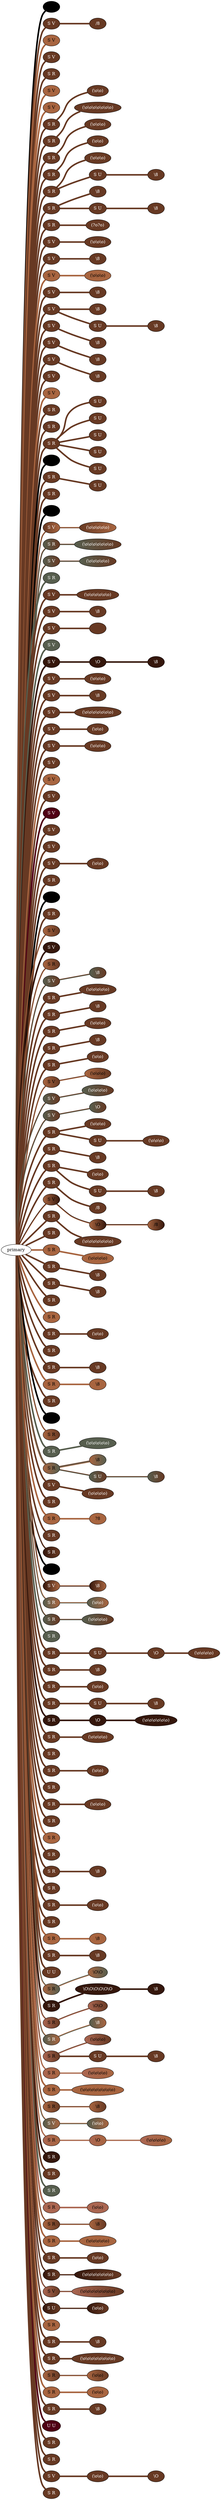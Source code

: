 graph {
 graph [rankdir=LR]
"K1" [qtype="pendant_node", pendant_colors="#000000", pendant_ply="", pendant_attach="", pendant_length="", label=" ", style=filled, fillcolor="#000000", fontcolor="#ffffff"]
"primary" -- "K1" [qtype="pendant_link",penwidth=5,color="#000000"]
"1" [qtype="pendant_node", pendant_colors="#673923", pendant_ply="S", pendant_attach="V", pendant_length="26.0", label="S V", style=filled, fillcolor="#673923", fontcolor="#ffffff"]
"primary" -- "1" [qtype="pendant_link",penwidth=5,color="#673923"]
"1:0" [qtype="knot_node", knot_value="1", knot_type="E", knot_position="7.0", knot_spin="S", label="/8", style=filled, fillcolor="#673923" , fontcolor="#ffffff"]
"1" -- "1:0" [qtype="knot_link",penwidth=5,color="#673923"]
"2" [qtype="pendant_node", pendant_colors="#A86540", pendant_ply="S", pendant_attach="V", pendant_length="32.0", label="S V", style=filled, fillcolor="#A86540", fontcolor="#000000"]
"primary" -- "2" [qtype="pendant_link",penwidth=5,color="#A86540"]
"3" [qtype="pendant_node", pendant_colors="#673923", pendant_ply="S", pendant_attach="V", pendant_length="41.0", label="S V", style=filled, fillcolor="#673923", fontcolor="#ffffff"]
"primary" -- "3" [qtype="pendant_link",penwidth=5,color="#673923"]
"4" [qtype="pendant_node", pendant_colors="#673923", pendant_ply="S", pendant_attach="R", pendant_length="28.0", label="S R", style=filled, fillcolor="#673923", fontcolor="#ffffff"]
"primary" -- "4" [qtype="pendant_link",penwidth=5,color="#673923"]
"5" [qtype="pendant_node", pendant_colors="#A86540", pendant_ply="S", pendant_attach="V", pendant_length="30.5", label="S V", style=filled, fillcolor="#A86540", fontcolor="#000000"]
"primary" -- "5" [qtype="pendant_link",penwidth=5,color="#A86540"]
"6" [qtype="pendant_node", pendant_colors="#A86540", pendant_ply="S", pendant_attach="V", pendant_length="20.0", label="S V", style=filled, fillcolor="#A86540", fontcolor="#000000"]
"primary" -- "6" [qtype="pendant_link",penwidth=5,color="#A86540"]
"7" [qtype="pendant_node", pendant_colors="#673923", pendant_ply="S", pendant_attach="R", pendant_length="21.5", label="S R", style=filled, fillcolor="#673923", fontcolor="#ffffff"]
"primary" -- "7" [qtype="pendant_link",penwidth=5,color="#673923"]
"7:0" [qtype="knot_node", knot_value="2", knot_type="L", knot_position="14.0", knot_spin="Z", label="(\\o\\o)", style=filled, fillcolor="#673923" , fontcolor="#ffffff"]
"7" -- "7:0" [qtype="knot_link",penwidth=5,color="#673923"]
"8" [qtype="pendant_node", pendant_colors="#673923", pendant_ply="S", pendant_attach="R", pendant_length="32.5", label="S R", style=filled, fillcolor="#673923", fontcolor="#ffffff"]
"primary" -- "8" [qtype="pendant_link",penwidth=5,color="#673923"]
"8:0" [qtype="knot_node", knot_value="7", knot_type="L", knot_position="15.5", knot_spin="Z", label="(\\o\\o\\o\\o\\o\\o\\o)", style=filled, fillcolor="#673923" , fontcolor="#ffffff"]
"8" -- "8:0" [qtype="knot_link",penwidth=5,color="#673923"]
"9" [qtype="pendant_node", pendant_colors="#673923", pendant_ply="S", pendant_attach="R", pendant_length="36.5", label="S R", style=filled, fillcolor="#673923", fontcolor="#ffffff"]
"primary" -- "9" [qtype="pendant_link",penwidth=5,color="#673923"]
"9:0" [qtype="knot_node", knot_value="3", knot_type="L", knot_position="15.0", knot_spin="Z", label="(\\o\\o\\o)", style=filled, fillcolor="#673923" , fontcolor="#ffffff"]
"9" -- "9:0" [qtype="knot_link",penwidth=5,color="#673923"]
"10" [qtype="pendant_node", pendant_colors="#673923", pendant_ply="S", pendant_attach="R", pendant_length="32.5", label="S R", style=filled, fillcolor="#673923", fontcolor="#ffffff"]
"primary" -- "10" [qtype="pendant_link",penwidth=5,color="#673923"]
"10:0" [qtype="knot_node", knot_value="2", knot_type="L", knot_position="14.5", knot_spin="Z", label="(\\o\\o)", style=filled, fillcolor="#673923" , fontcolor="#ffffff"]
"10" -- "10:0" [qtype="knot_link",penwidth=5,color="#673923"]
"11" [qtype="pendant_node", pendant_colors="#673923", pendant_ply="S", pendant_attach="R", pendant_length="14.5", label="S R", style=filled, fillcolor="#673923", fontcolor="#ffffff"]
"primary" -- "11" [qtype="pendant_link",penwidth=5,color="#673923"]
"11:0" [qtype="knot_node", knot_value="3", knot_type="L", knot_position="14.5", knot_spin="Z", label="(\\o\\o\\o)", style=filled, fillcolor="#673923" , fontcolor="#ffffff"]
"11" -- "11:0" [qtype="knot_link",penwidth=5,color="#673923"]
"11s1" [qtype="pendant_node", pendant_colors="#673923", pendant_ply="S", pendant_attach="U", pendant_length="35.5", label="S U", style=filled, fillcolor="#673923", fontcolor="#ffffff"]
"11" -- "11s1" [qtype="pendant_link",penwidth=5,color="#673923"]
"11s1:0" [qtype="knot_node", knot_value="1", knot_type="E", knot_position="10.5", knot_spin="Z", label="\\8", style=filled, fillcolor="#673923" , fontcolor="#ffffff"]
"11s1" -- "11s1:0" [qtype="knot_link",penwidth=5,color="#673923"]
"12" [qtype="pendant_node", pendant_colors="#673923", pendant_ply="S", pendant_attach="R", pendant_length="33.0", label="S R", style=filled, fillcolor="#673923", fontcolor="#ffffff"]
"primary" -- "12" [qtype="pendant_link",penwidth=5,color="#673923"]
"12:0" [qtype="knot_node", knot_value="1", knot_type="E", knot_position="11.0", knot_spin="Z", label="\\8", style=filled, fillcolor="#673923" , fontcolor="#ffffff"]
"12" -- "12:0" [qtype="knot_link",penwidth=5,color="#673923"]
"12s1" [qtype="pendant_node", pendant_colors="#673923", pendant_ply="S", pendant_attach="U", pendant_length="13.0", label="S U", style=filled, fillcolor="#673923", fontcolor="#ffffff"]
"12" -- "12s1" [qtype="pendant_link",penwidth=5,color="#673923"]
"12s1:0" [qtype="knot_node", knot_value="1", knot_type="E", knot_position="6.0", knot_spin="Z", label="\\8", style=filled, fillcolor="#673923" , fontcolor="#ffffff"]
"12s1" -- "12s1:0" [qtype="knot_link",penwidth=5,color="#673923"]
"13" [qtype="pendant_node", pendant_colors="#673923", pendant_ply="S", pendant_attach="R", pendant_length="33.0", label="S R", style=filled, fillcolor="#673923", fontcolor="#ffffff"]
"primary" -- "13" [qtype="pendant_link",penwidth=5,color="#673923"]
"13:0" [qtype="knot_node", knot_value="2", knot_type="L", knot_position="13.0", knot_spin="U", label="(?o?o)", style=filled, fillcolor="#673923" , fontcolor="#ffffff"]
"13" -- "13:0" [qtype="knot_link",penwidth=5,color="#673923"]
"14" [qtype="pendant_node", pendant_colors="#673923", pendant_ply="S", pendant_attach="V", pendant_length="41.0", label="S V", style=filled, fillcolor="#673923", fontcolor="#ffffff"]
"primary" -- "14" [qtype="pendant_link",penwidth=5,color="#673923"]
"14:0" [qtype="knot_node", knot_value="3", knot_type="L", knot_position="9.0", knot_spin="Z", label="(\\o\\o\\o)", style=filled, fillcolor="#673923" , fontcolor="#ffffff"]
"14" -- "14:0" [qtype="knot_link",penwidth=5,color="#673923"]
"15" [qtype="pendant_node", pendant_colors="#673923", pendant_ply="S", pendant_attach="V", pendant_length="21.0", label="S V", style=filled, fillcolor="#673923", fontcolor="#ffffff"]
"primary" -- "15" [qtype="pendant_link",penwidth=5,color="#673923"]
"15:0" [qtype="knot_node", knot_value="1", knot_type="E", knot_position="8.0", knot_spin="Z", label="\\8", style=filled, fillcolor="#673923" , fontcolor="#ffffff"]
"15" -- "15:0" [qtype="knot_link",penwidth=5,color="#673923"]
"16" [qtype="pendant_node", pendant_colors="#A86540", pendant_ply="S", pendant_attach="V", pendant_length="25.5", label="S V", style=filled, fillcolor="#A86540", fontcolor="#000000"]
"primary" -- "16" [qtype="pendant_link",penwidth=5,color="#A86540"]
"16:0" [qtype="knot_node", knot_value="3", knot_type="L", knot_position="8.5", knot_spin="Z", label="(\\o\\o\\o)", style=filled, fillcolor="#A86540" , fontcolor="#000000"]
"16" -- "16:0" [qtype="knot_link",penwidth=5,color="#A86540"]
"17" [qtype="pendant_node", pendant_colors="#673923", pendant_ply="S", pendant_attach="V", pendant_length="28.5", label="S V", style=filled, fillcolor="#673923", fontcolor="#ffffff"]
"primary" -- "17" [qtype="pendant_link",penwidth=5,color="#673923"]
"17:0" [qtype="knot_node", knot_value="1", knot_type="E", knot_position="9.5", knot_spin="Z", label="\\8", style=filled, fillcolor="#673923" , fontcolor="#ffffff"]
"17" -- "17:0" [qtype="knot_link",penwidth=5,color="#673923"]
"18" [qtype="pendant_node", pendant_colors="#673923", pendant_ply="S", pendant_attach="V", pendant_length="33.0", label="S V", style=filled, fillcolor="#673923", fontcolor="#ffffff"]
"primary" -- "18" [qtype="pendant_link",penwidth=5,color="#673923"]
"18:0" [qtype="knot_node", knot_value="1", knot_type="E", knot_position="9.0", knot_spin="Z", label="\\8", style=filled, fillcolor="#673923" , fontcolor="#ffffff"]
"18" -- "18:0" [qtype="knot_link",penwidth=5,color="#673923"]
"18s1" [qtype="pendant_node", pendant_colors="#673923", pendant_ply="S", pendant_attach="U", pendant_length="21.0", label="S U", style=filled, fillcolor="#673923", fontcolor="#ffffff"]
"18" -- "18s1" [qtype="pendant_link",penwidth=5,color="#673923"]
"18s1:0" [qtype="knot_node", knot_value="1", knot_type="E", knot_position="8.0", knot_spin="Z", label="\\8", style=filled, fillcolor="#673923" , fontcolor="#ffffff"]
"18s1" -- "18s1:0" [qtype="knot_link",penwidth=5,color="#673923"]
"19" [qtype="pendant_node", pendant_colors="#673923", pendant_ply="S", pendant_attach="V", pendant_length="28.5", label="S V", style=filled, fillcolor="#673923", fontcolor="#ffffff"]
"primary" -- "19" [qtype="pendant_link",penwidth=5,color="#673923"]
"19:0" [qtype="knot_node", knot_value="1", knot_type="E", knot_position="9.5", knot_spin="Z", label="\\8", style=filled, fillcolor="#673923" , fontcolor="#ffffff"]
"19" -- "19:0" [qtype="knot_link",penwidth=5,color="#673923"]
"20" [qtype="pendant_node", pendant_colors="#673923", pendant_ply="S", pendant_attach="V", pendant_length="38.5", label="S V", style=filled, fillcolor="#673923", fontcolor="#ffffff"]
"primary" -- "20" [qtype="pendant_link",penwidth=5,color="#673923"]
"20:0" [qtype="knot_node", knot_value="1", knot_type="E", knot_position="8.0", knot_spin="Z", label="\\8", style=filled, fillcolor="#673923" , fontcolor="#ffffff"]
"20" -- "20:0" [qtype="knot_link",penwidth=5,color="#673923"]
"21" [qtype="pendant_node", pendant_colors="#673923", pendant_ply="S", pendant_attach="V", pendant_length="30.0", label="S V", style=filled, fillcolor="#673923", fontcolor="#ffffff"]
"primary" -- "21" [qtype="pendant_link",penwidth=5,color="#673923"]
"21:0" [qtype="knot_node", knot_value="1", knot_type="E", knot_position="9.0", knot_spin="Z", label="\\8", style=filled, fillcolor="#673923" , fontcolor="#ffffff"]
"21" -- "21:0" [qtype="knot_link",penwidth=5,color="#673923"]
"22" [qtype="pendant_node", pendant_colors="#673923", pendant_ply="S", pendant_attach="V", pendant_length="26.0", label="S V", style=filled, fillcolor="#673923", fontcolor="#ffffff"]
"primary" -- "22" [qtype="pendant_link",penwidth=5,color="#673923"]
"23" [qtype="pendant_node", pendant_colors="#A86540", pendant_ply="S", pendant_attach="V", pendant_length="40.0", label="S V", style=filled, fillcolor="#A86540", fontcolor="#000000"]
"primary" -- "23" [qtype="pendant_link",penwidth=5,color="#A86540"]
"24" [qtype="pendant_node", pendant_colors="#673923", pendant_ply="S", pendant_attach="R", pendant_length="23.5", label="S R", style=filled, fillcolor="#673923", fontcolor="#ffffff"]
"primary" -- "24" [qtype="pendant_link",penwidth=5,color="#673923"]
"25" [qtype="pendant_node", pendant_colors="#673923", pendant_ply="S", pendant_attach="R", pendant_length="11.5", label="S R", style=filled, fillcolor="#673923", fontcolor="#ffffff"]
"primary" -- "25" [qtype="pendant_link",penwidth=5,color="#673923"]
"26" [qtype="pendant_node", pendant_colors="#673923", pendant_ply="S", pendant_attach="R", pendant_length="13.5", label="S R", style=filled, fillcolor="#673923", fontcolor="#ffffff"]
"primary" -- "26" [qtype="pendant_link",penwidth=5,color="#673923"]
"26s1" [qtype="pendant_node", pendant_colors="#673923", pendant_ply="S", pendant_attach="U", pendant_length="18.0", label="S U", style=filled, fillcolor="#673923", fontcolor="#ffffff"]
"26" -- "26s1" [qtype="pendant_link",penwidth=5,color="#673923"]
"26s2" [qtype="pendant_node", pendant_colors="#673923", pendant_ply="S", pendant_attach="U", pendant_length="12.0", label="S U", style=filled, fillcolor="#673923", fontcolor="#ffffff"]
"26" -- "26s2" [qtype="pendant_link",penwidth=5,color="#673923"]
"26s3" [qtype="pendant_node", pendant_colors="#673923", pendant_ply="S", pendant_attach="U", pendant_length="12.0", label="S U", style=filled, fillcolor="#673923", fontcolor="#ffffff"]
"26" -- "26s3" [qtype="pendant_link",penwidth=5,color="#673923"]
"26s4" [qtype="pendant_node", pendant_colors="#673923", pendant_ply="S", pendant_attach="U", pendant_length="17.0", label="S U", style=filled, fillcolor="#673923", fontcolor="#ffffff"]
"26" -- "26s4" [qtype="pendant_link",penwidth=5,color="#673923"]
"26s5" [qtype="pendant_node", pendant_colors="#673923", pendant_ply="S", pendant_attach="U", pendant_length="18.0", label="S U", style=filled, fillcolor="#673923", fontcolor="#ffffff"]
"26" -- "26s5" [qtype="pendant_link",penwidth=5,color="#673923"]
"M1" [qtype="pendant_node", pendant_colors="#000000", pendant_ply="", pendant_attach="", pendant_length="", label=" ", style=filled, fillcolor="#000000", fontcolor="#ffffff"]
"primary" -- "M1" [qtype="pendant_link",penwidth=5,color="#000000"]
"27" [qtype="pendant_node", pendant_colors="#673923", pendant_ply="S", pendant_attach="R", pendant_length="33.0", label="S R", style=filled, fillcolor="#673923", fontcolor="#ffffff"]
"primary" -- "27" [qtype="pendant_link",penwidth=5,color="#673923"]
"27s1" [qtype="pendant_node", pendant_colors="#673923", pendant_ply="S", pendant_attach="U", pendant_length="17.0", label="S U", style=filled, fillcolor="#673923", fontcolor="#ffffff"]
"27" -- "27s1" [qtype="pendant_link",penwidth=5,color="#673923"]
"28" [qtype="pendant_node", pendant_colors="#673923", pendant_ply="S", pendant_attach="R", pendant_length="33.0", label="S R", style=filled, fillcolor="#673923", fontcolor="#ffffff"]
"primary" -- "28" [qtype="pendant_link",penwidth=5,color="#673923"]
"M2" [qtype="pendant_node", pendant_colors="#000000", pendant_ply="", pendant_attach="", pendant_length="", label=" ", style=filled, fillcolor="#000000", fontcolor="#ffffff"]
"primary" -- "M2" [qtype="pendant_link",penwidth=5,color="#000000"]
"29" [qtype="pendant_node", pendant_colors="#673923:#A86540", pendant_ply="S", pendant_attach="V", pendant_length="20.0", label="S V", style=filled, fillcolor="#673923:#A86540", fontcolor="#ffffff"]
"primary" -- "29" [qtype="pendant_link",penwidth=2,color="#673923:#A86540"]
"29:0" [qtype="knot_node", knot_value="5", knot_type="L", knot_position="10.5", knot_spin="Z", label="(\\o\\o\\o\\o\\o)", style=filled, fillcolor="#673923:#A86540" , fontcolor="#ffffff"]
"29" -- "29:0" [qtype="knot_link",penwidth=2,color="#673923:#A86540"]
"30" [qtype="pendant_node", pendant_colors="#575E4E:#673923", pendant_ply="S", pendant_attach="R", pendant_length="25.5", label="S R", style=filled, fillcolor="#575E4E:#673923", fontcolor="#ffffff"]
"primary" -- "30" [qtype="pendant_link",penwidth=2,color="#575E4E:#673923"]
"30:0" [qtype="knot_node", knot_value="7", knot_type="L", knot_position="11.5", knot_spin="Z", label="(\\o\\o\\o\\o\\o\\o\\o)", style=filled, fillcolor="#575E4E:#673923" , fontcolor="#ffffff"]
"30" -- "30:0" [qtype="knot_link",penwidth=2,color="#575E4E:#673923"]
"31" [qtype="pendant_node", pendant_colors="#575E4E:#673923", pendant_ply="S", pendant_attach="V", pendant_length="22.5", label="S V", style=filled, fillcolor="#575E4E:#673923", fontcolor="#ffffff"]
"primary" -- "31" [qtype="pendant_link",penwidth=2,color="#575E4E:#673923"]
"31:0" [qtype="knot_node", knot_value="5", knot_type="L", knot_position="11.0", knot_spin="Z", label="(\\o\\o\\o\\o\\o)", style=filled, fillcolor="#575E4E:#673923" , fontcolor="#ffffff"]
"31" -- "31:0" [qtype="knot_link",penwidth=2,color="#575E4E:#673923"]
"32" [qtype="pendant_node", pendant_colors="#575E4E", pendant_ply="S", pendant_attach="R", pendant_length="19.0", label="S R", style=filled, fillcolor="#575E4E", fontcolor="#ffffff"]
"primary" -- "32" [qtype="pendant_link",penwidth=5,color="#575E4E"]
"33" [qtype="pendant_node", pendant_colors="#673923", pendant_ply="S", pendant_attach="V", pendant_length="22.0", label="S V", style=filled, fillcolor="#673923", fontcolor="#ffffff"]
"primary" -- "33" [qtype="pendant_link",penwidth=5,color="#673923"]
"33:0" [qtype="knot_node", knot_value="6", knot_type="L", knot_position="10.5", knot_spin="Z", label="(\\o\\o\\o\\o\\o\\o)", style=filled, fillcolor="#673923" , fontcolor="#ffffff"]
"33" -- "33:0" [qtype="knot_link",penwidth=5,color="#673923"]
"34" [qtype="pendant_node", pendant_colors="#673923", pendant_ply="S", pendant_attach="V", pendant_length="25.5", label="S V", style=filled, fillcolor="#673923", fontcolor="#ffffff"]
"primary" -- "34" [qtype="pendant_link",penwidth=5,color="#673923"]
"34:0" [qtype="knot_node", knot_value="1", knot_type="E", knot_position="10.0", knot_spin="Z", label="\\8", style=filled, fillcolor="#673923" , fontcolor="#ffffff"]
"34" -- "34:0" [qtype="knot_link",penwidth=5,color="#673923"]
"35" [qtype="pendant_node", pendant_colors="#673923", pendant_ply="S", pendant_attach="V", pendant_length="24.0", label="S V", style=filled, fillcolor="#673923", fontcolor="#ffffff"]
"primary" -- "35" [qtype="pendant_link",penwidth=5,color="#673923"]
"35:0" [qtype="knot_node", knot_value="1", knot_type="EE", knot_position="11.0", knot_spin="S", label="", style=filled, fillcolor="#673923" , fontcolor="#ffffff"]
"35" -- "35:0" [qtype="knot_link",penwidth=5,color="#673923"]
"36" [qtype="pendant_node", pendant_colors="#575E4E", pendant_ply="S", pendant_attach="V", pendant_length="19.0", label="S V", style=filled, fillcolor="#575E4E", fontcolor="#ffffff"]
"primary" -- "36" [qtype="pendant_link",penwidth=5,color="#575E4E"]
"37" [qtype="pendant_node", pendant_colors="#35170C", pendant_ply="S", pendant_attach="V", pendant_length="17.0", label="S V", style=filled, fillcolor="#35170C", fontcolor="#ffffff"]
"primary" -- "37" [qtype="pendant_link",penwidth=5,color="#35170C"]
"37:0" [qtype="knot_node", knot_value="1", knot_type="S", knot_position="4.5", knot_spin="Z", label="\\O", style=filled, fillcolor="#35170C" , fontcolor="#ffffff"]
"37" -- "37:0" [qtype="knot_link",penwidth=5,color="#35170C"]
"37:1" [qtype="knot_node", knot_value="1", knot_type="E", knot_position="10.5", knot_spin="Z", label="\\8", style=filled, fillcolor="#35170C" , fontcolor="#ffffff"]
"37:0" -- "37:1" [qtype="knot_link",penwidth=5,color="#35170C"]
"38" [qtype="pendant_node", pendant_colors="#673923", pendant_ply="S", pendant_attach="V", pendant_length="23.5", label="S V", style=filled, fillcolor="#673923", fontcolor="#ffffff"]
"primary" -- "38" [qtype="pendant_link",penwidth=5,color="#673923"]
"38:0" [qtype="knot_node", knot_value="3", knot_type="L", knot_position="11.0", knot_spin="Z", label="(\\o\\o\\o)", style=filled, fillcolor="#673923" , fontcolor="#ffffff"]
"38" -- "38:0" [qtype="knot_link",penwidth=5,color="#673923"]
"39" [qtype="pendant_node", pendant_colors="#673923", pendant_ply="S", pendant_attach="V", pendant_length="25.5", label="S V", style=filled, fillcolor="#673923", fontcolor="#ffffff"]
"primary" -- "39" [qtype="pendant_link",penwidth=5,color="#673923"]
"39:0" [qtype="knot_node", knot_value="1", knot_type="E", knot_position="10.5", knot_spin="Z", label="\\8", style=filled, fillcolor="#673923" , fontcolor="#ffffff"]
"39" -- "39:0" [qtype="knot_link",penwidth=5,color="#673923"]
"40" [qtype="pendant_node", pendant_colors="#673923", pendant_ply="S", pendant_attach="V", pendant_length="20.5", label="S V", style=filled, fillcolor="#673923", fontcolor="#ffffff"]
"primary" -- "40" [qtype="pendant_link",penwidth=5,color="#673923"]
"40:0" [qtype="knot_node", knot_value="7", knot_type="L", knot_position="10.5", knot_spin="Z", label="(\\o\\o\\o\\o\\o\\o\\o)", style=filled, fillcolor="#673923" , fontcolor="#ffffff"]
"40" -- "40:0" [qtype="knot_link",penwidth=5,color="#673923"]
"41" [qtype="pendant_node", pendant_colors="#673923", pendant_ply="S", pendant_attach="V", pendant_length="17.5", label="S V", style=filled, fillcolor="#673923", fontcolor="#ffffff"]
"primary" -- "41" [qtype="pendant_link",penwidth=5,color="#673923"]
"41:0" [qtype="knot_node", knot_value="2", knot_type="L", knot_position="10.5", knot_spin="Z", label="(\\o\\o)", style=filled, fillcolor="#673923" , fontcolor="#ffffff"]
"41" -- "41:0" [qtype="knot_link",penwidth=5,color="#673923"]
"42" [qtype="pendant_node", pendant_colors="#673923", pendant_ply="S", pendant_attach="V", pendant_length="20.5", label="S V", style=filled, fillcolor="#673923", fontcolor="#ffffff"]
"primary" -- "42" [qtype="pendant_link",penwidth=5,color="#673923"]
"42:0" [qtype="knot_node", knot_value="3", knot_type="L", knot_position="11.5", knot_spin="Z", label="(\\o\\o\\o)", style=filled, fillcolor="#673923" , fontcolor="#ffffff"]
"42" -- "42:0" [qtype="knot_link",penwidth=5,color="#673923"]
"43" [qtype="pendant_node", pendant_colors="#673923", pendant_ply="S", pendant_attach="V", pendant_length="21.0", label="S V", style=filled, fillcolor="#673923", fontcolor="#ffffff"]
"primary" -- "43" [qtype="pendant_link",penwidth=5,color="#673923"]
"44" [qtype="pendant_node", pendant_colors="#A86540", pendant_ply="S", pendant_attach="V", pendant_length="28.5", label="S V", style=filled, fillcolor="#A86540", fontcolor="#000000"]
"primary" -- "44" [qtype="pendant_link",penwidth=5,color="#A86540"]
"45" [qtype="pendant_node", pendant_colors="#673923", pendant_ply="S", pendant_attach="V", pendant_length="20.0", label="S V", style=filled, fillcolor="#673923", fontcolor="#ffffff"]
"primary" -- "45" [qtype="pendant_link",penwidth=5,color="#673923"]
"46" [qtype="pendant_node", pendant_colors="#4F0014", pendant_ply="S", pendant_attach="V", pendant_length="9.0", label="S V", style=filled, fillcolor="#4F0014", fontcolor="#ffffff"]
"primary" -- "46" [qtype="pendant_link",penwidth=5,color="#4F0014"]
"47" [qtype="pendant_node", pendant_colors="#673923", pendant_ply="S", pendant_attach="V", pendant_length="29.5", label="S V", style=filled, fillcolor="#673923", fontcolor="#ffffff"]
"primary" -- "47" [qtype="pendant_link",penwidth=5,color="#673923"]
"48" [qtype="pendant_node", pendant_colors="#673923", pendant_ply="S", pendant_attach="V", pendant_length="17.5", label="S V", style=filled, fillcolor="#673923", fontcolor="#ffffff"]
"primary" -- "48" [qtype="pendant_link",penwidth=5,color="#673923"]
"49" [qtype="pendant_node", pendant_colors="#673923", pendant_ply="S", pendant_attach="V", pendant_length="29.5", label="S V", style=filled, fillcolor="#673923", fontcolor="#ffffff"]
"primary" -- "49" [qtype="pendant_link",penwidth=5,color="#673923"]
"49:0" [qtype="knot_node", knot_value="2", knot_type="L", knot_position="11.0", knot_spin="Z", label="(\\o\\o)", style=filled, fillcolor="#673923" , fontcolor="#ffffff"]
"49" -- "49:0" [qtype="knot_link",penwidth=5,color="#673923"]
"50" [qtype="pendant_node", pendant_colors="#673923", pendant_ply="S", pendant_attach="R", pendant_length="18.5", label="S R", style=filled, fillcolor="#673923", fontcolor="#ffffff"]
"primary" -- "50" [qtype="pendant_link",penwidth=5,color="#673923"]
"M3" [qtype="pendant_node", pendant_colors="#000000", pendant_ply="", pendant_attach="", pendant_length="", label=" ", style=filled, fillcolor="#000000", fontcolor="#ffffff"]
"primary" -- "M3" [qtype="pendant_link",penwidth=5,color="#000000"]
"51" [qtype="pendant_node", pendant_colors="#673923", pendant_ply="S", pendant_attach="R", pendant_length="", label="S R", style=filled, fillcolor="#673923", fontcolor="#ffffff"]
"primary" -- "51" [qtype="pendant_link",penwidth=5,color="#673923"]
"52" [qtype="pendant_node", pendant_colors="#A86540:#673923", pendant_ply="S", pendant_attach="V", pendant_length="15.0", label="S V", style=filled, fillcolor="#A86540:#673923", fontcolor="#000000"]
"primary" -- "52" [qtype="pendant_link",penwidth=2,color="#A86540:#673923"]
"53" [qtype="pendant_node", pendant_colors="#35170C", pendant_ply="S", pendant_attach="V", pendant_length="15.0", label="S V", style=filled, fillcolor="#35170C", fontcolor="#ffffff"]
"primary" -- "53" [qtype="pendant_link",penwidth=5,color="#35170C"]
"54" [qtype="pendant_node", pendant_colors="#A86540:#673923", pendant_ply="S", pendant_attach="R", pendant_length="24.5", label="S R", style=filled, fillcolor="#A86540:#673923", fontcolor="#000000"]
"primary" -- "54" [qtype="pendant_link",penwidth=2,color="#A86540:#673923"]
"55" [qtype="pendant_node", pendant_colors="#575E4E:#673923", pendant_ply="S", pendant_attach="V", pendant_length="9.0", label="S V", style=filled, fillcolor="#575E4E:#673923", fontcolor="#ffffff"]
"primary" -- "55" [qtype="pendant_link",penwidth=2,color="#575E4E:#673923"]
"55:0" [qtype="knot_node", knot_value="1", knot_type="E", knot_position="5.0", knot_spin="Z", label="\\8", style=filled, fillcolor="#575E4E:#673923" , fontcolor="#ffffff"]
"55" -- "55:0" [qtype="knot_link",penwidth=2,color="#575E4E:#673923"]
"56" [qtype="pendant_node", pendant_colors="#673923", pendant_ply="S", pendant_attach="R", pendant_length="15.0", label="S R", style=filled, fillcolor="#673923", fontcolor="#ffffff"]
"primary" -- "56" [qtype="pendant_link",penwidth=5,color="#673923"]
"56:0" [qtype="knot_node", knot_value="5", knot_type="L", knot_position="5.0", knot_spin="Z", label="(\\o\\o\\o\\o\\o)", style=filled, fillcolor="#673923" , fontcolor="#ffffff"]
"56" -- "56:0" [qtype="knot_link",penwidth=5,color="#673923"]
"57" [qtype="pendant_node", pendant_colors="#673923", pendant_ply="S", pendant_attach="R", pendant_length="11.0", label="S R", style=filled, fillcolor="#673923", fontcolor="#ffffff"]
"primary" -- "57" [qtype="pendant_link",penwidth=5,color="#673923"]
"57:0" [qtype="knot_node", knot_value="1", knot_type="E", knot_position="5.0", knot_spin="Z", label="\\8", style=filled, fillcolor="#673923" , fontcolor="#ffffff"]
"57" -- "57:0" [qtype="knot_link",penwidth=5,color="#673923"]
"58" [qtype="pendant_node", pendant_colors="#673923", pendant_ply="S", pendant_attach="R", pendant_length="11.0", label="S R", style=filled, fillcolor="#673923", fontcolor="#ffffff"]
"primary" -- "58" [qtype="pendant_link",penwidth=5,color="#673923"]
"58:0" [qtype="knot_node", knot_value="3", knot_type="L", knot_position="5.0", knot_spin="Z", label="(\\o\\o\\o)", style=filled, fillcolor="#673923" , fontcolor="#ffffff"]
"58" -- "58:0" [qtype="knot_link",penwidth=5,color="#673923"]
"59" [qtype="pendant_node", pendant_colors="#673923", pendant_ply="S", pendant_attach="R", pendant_length="19.5", label="S R", style=filled, fillcolor="#673923", fontcolor="#ffffff"]
"primary" -- "59" [qtype="pendant_link",penwidth=5,color="#673923"]
"59:0" [qtype="knot_node", knot_value="1", knot_type="E", knot_position="5.0", knot_spin="Z", label="\\8", style=filled, fillcolor="#673923" , fontcolor="#ffffff"]
"59" -- "59:0" [qtype="knot_link",penwidth=5,color="#673923"]
"60" [qtype="pendant_node", pendant_colors="#673923", pendant_ply="S", pendant_attach="R", pendant_length="18.5", label="S R", style=filled, fillcolor="#673923", fontcolor="#ffffff"]
"primary" -- "60" [qtype="pendant_link",penwidth=5,color="#673923"]
"60:0" [qtype="knot_node", knot_value="2", knot_type="L", knot_position="5.0", knot_spin="Z", label="(\\o\\o)", style=filled, fillcolor="#673923" , fontcolor="#ffffff"]
"60" -- "60:0" [qtype="knot_link",penwidth=5,color="#673923"]
"61" [qtype="pendant_node", pendant_colors="#A86540:#673923", pendant_ply="S", pendant_attach="V", pendant_length="24.0", label="S V", style=filled, fillcolor="#A86540:#673923", fontcolor="#000000"]
"primary" -- "61" [qtype="pendant_link",penwidth=2,color="#A86540:#673923"]
"61:0" [qtype="knot_node", knot_value="3", knot_type="L", knot_position="11.0", knot_spin="Z", label="(\\o\\o\\o)", style=filled, fillcolor="#A86540:#673923" , fontcolor="#000000"]
"61" -- "61:0" [qtype="knot_link",penwidth=2,color="#A86540:#673923"]
"62" [qtype="pendant_node", pendant_colors="#575E4E:#673923", pendant_ply="S", pendant_attach="V", pendant_length="25.5", label="S V", style=filled, fillcolor="#575E4E:#673923", fontcolor="#ffffff"]
"primary" -- "62" [qtype="pendant_link",penwidth=2,color="#575E4E:#673923"]
"62:0" [qtype="knot_node", knot_value="4", knot_type="L", knot_position="11.0", knot_spin="Z", label="(\\o\\o\\o\\o)", style=filled, fillcolor="#575E4E:#673923" , fontcolor="#ffffff"]
"62" -- "62:0" [qtype="knot_link",penwidth=2,color="#575E4E:#673923"]
"63" [qtype="pendant_node", pendant_colors="#575E4E:#673923", pendant_ply="S", pendant_attach="V", pendant_length="15.5", label="S V", style=filled, fillcolor="#575E4E:#673923", fontcolor="#ffffff"]
"primary" -- "63" [qtype="pendant_link",penwidth=2,color="#575E4E:#673923"]
"63:0" [qtype="knot_node", knot_value="1", knot_type="S", knot_position="5.0", knot_spin="Z", label="\\O", style=filled, fillcolor="#575E4E:#673923" , fontcolor="#ffffff"]
"63" -- "63:0" [qtype="knot_link",penwidth=2,color="#575E4E:#673923"]
"64" [qtype="pendant_node", pendant_colors="#673923", pendant_ply="S", pendant_attach="R", pendant_length="21.5", label="S R", style=filled, fillcolor="#673923", fontcolor="#ffffff"]
"primary" -- "64" [qtype="pendant_link",penwidth=5,color="#673923"]
"64:0" [qtype="knot_node", knot_value="3", knot_type="L", knot_position="9.5", knot_spin="Z", label="(\\o\\o\\o)", style=filled, fillcolor="#673923" , fontcolor="#ffffff"]
"64" -- "64:0" [qtype="knot_link",penwidth=5,color="#673923"]
"64s1" [qtype="pendant_node", pendant_colors="#673923", pendant_ply="S", pendant_attach="U", pendant_length="15.0", label="S U", style=filled, fillcolor="#673923", fontcolor="#ffffff"]
"64" -- "64s1" [qtype="pendant_link",penwidth=5,color="#673923"]
"64s1:0" [qtype="knot_node", knot_value="3", knot_type="L", knot_position="4.0", knot_spin="Z", label="(\\o\\o\\o)", style=filled, fillcolor="#673923" , fontcolor="#ffffff"]
"64s1" -- "64s1:0" [qtype="knot_link",penwidth=5,color="#673923"]
"65" [qtype="pendant_node", pendant_colors="#673923", pendant_ply="S", pendant_attach="R", pendant_length="28.5", label="S R", style=filled, fillcolor="#673923", fontcolor="#ffffff"]
"primary" -- "65" [qtype="pendant_link",penwidth=5,color="#673923"]
"65:0" [qtype="knot_node", knot_value="1", knot_type="E", knot_position="9.5", knot_spin="Z", label="\\8", style=filled, fillcolor="#673923" , fontcolor="#ffffff"]
"65" -- "65:0" [qtype="knot_link",penwidth=5,color="#673923"]
"66" [qtype="pendant_node", pendant_colors="#673923", pendant_ply="S", pendant_attach="R", pendant_length="21.5", label="S R", style=filled, fillcolor="#673923", fontcolor="#ffffff"]
"primary" -- "66" [qtype="pendant_link",penwidth=5,color="#673923"]
"66:0" [qtype="knot_node", knot_value="2", knot_type="L", knot_position="10.5", knot_spin="Z", label="(\\o\\o)", style=filled, fillcolor="#673923" , fontcolor="#ffffff"]
"66" -- "66:0" [qtype="knot_link",penwidth=5,color="#673923"]
"66s1" [qtype="pendant_node", pendant_colors="#673923", pendant_ply="S", pendant_attach="U", pendant_length="7.0", label="S U", style=filled, fillcolor="#673923", fontcolor="#ffffff"]
"66" -- "66s1" [qtype="pendant_link",penwidth=5,color="#673923"]
"66s1:0" [qtype="knot_node", knot_value="1", knot_type="E", knot_position="1.0", knot_spin="Z", label="\\8", style=filled, fillcolor="#673923" , fontcolor="#ffffff"]
"66s1" -- "66s1:0" [qtype="knot_link",penwidth=5,color="#673923"]
"67" [qtype="pendant_node", pendant_colors="#673923", pendant_ply="S", pendant_attach="R", pendant_length="24.0", label="S R", style=filled, fillcolor="#673923", fontcolor="#ffffff"]
"primary" -- "67" [qtype="pendant_link",penwidth=5,color="#673923"]
"67:0" [qtype="knot_node", knot_value="1", knot_type="E", knot_position="10.5", knot_spin="S", label="/8", style=filled, fillcolor="#673923" , fontcolor="#ffffff"]
"67" -- "67:0" [qtype="knot_link",penwidth=5,color="#673923"]
"68" [qtype="pendant_node", pendant_colors="#A86540:#35170C", pendant_ply="S", pendant_attach="V", pendant_length="23.0", label="S V", style=filled, fillcolor="#A86540:#35170C", fontcolor="#000000"]
"primary" -- "68" [qtype="pendant_link",penwidth=2,color="#A86540:#35170C"]
"68:0" [qtype="knot_node", knot_value="1", knot_type="S", knot_position="7.0", knot_spin="Z", label="\\O", style=filled, fillcolor="#A86540:#35170C" , fontcolor="#000000"]
"68" -- "68:0" [qtype="knot_link",penwidth=2,color="#A86540:#35170C"]
"68:1" [qtype="knot_node", knot_value="1", knot_type="E", knot_position="14.0", knot_spin="S", label="/8", style=filled, fillcolor="#A86540:#35170C" , fontcolor="#000000"]
"68:0" -- "68:1" [qtype="knot_link",penwidth=2,color="#A86540:#35170C"]
"69" [qtype="pendant_node", pendant_colors="#673923", pendant_ply="S", pendant_attach="R", pendant_length="17.0", label="S R", style=filled, fillcolor="#673923", fontcolor="#ffffff"]
"primary" -- "69" [qtype="pendant_link",penwidth=5,color="#673923"]
"69:0" [qtype="knot_node", knot_value="7", knot_type="L", knot_position="13.0", knot_spin="Z", label="(\\o\\o\\o\\o\\o\\o\\o)", style=filled, fillcolor="#673923" , fontcolor="#ffffff"]
"69" -- "69:0" [qtype="knot_link",penwidth=5,color="#673923"]
"70" [qtype="pendant_node", pendant_colors="#673923", pendant_ply="S", pendant_attach="R", pendant_length="30.0", label="S R", style=filled, fillcolor="#673923", fontcolor="#ffffff"]
"primary" -- "70" [qtype="pendant_link",penwidth=5,color="#673923"]
"71" [qtype="pendant_node", pendant_colors="#A86540", pendant_ply="S", pendant_attach="R", pendant_length="22.0", label="S R", style=filled, fillcolor="#A86540", fontcolor="#000000"]
"primary" -- "71" [qtype="pendant_link",penwidth=5,color="#A86540"]
"71:0" [qtype="knot_node", knot_value="4", knot_type="L", knot_position="12.5", knot_spin="Z", label="(\\o\\o\\o\\o)", style=filled, fillcolor="#A86540" , fontcolor="#000000"]
"71" -- "71:0" [qtype="knot_link",penwidth=5,color="#A86540"]
"72" [qtype="pendant_node", pendant_colors="#673923", pendant_ply="S", pendant_attach="R", pendant_length="26.0", label="S R", style=filled, fillcolor="#673923", fontcolor="#ffffff"]
"primary" -- "72" [qtype="pendant_link",penwidth=5,color="#673923"]
"72:0" [qtype="knot_node", knot_value="1", knot_type="E", knot_position="12.5", knot_spin="Z", label="\\8", style=filled, fillcolor="#673923" , fontcolor="#ffffff"]
"72" -- "72:0" [qtype="knot_link",penwidth=5,color="#673923"]
"73" [qtype="pendant_node", pendant_colors="#673923", pendant_ply="S", pendant_attach="R", pendant_length="24.0", label="S R", style=filled, fillcolor="#673923", fontcolor="#ffffff"]
"primary" -- "73" [qtype="pendant_link",penwidth=5,color="#673923"]
"73:0" [qtype="knot_node", knot_value="1", knot_type="E", knot_position="12.5", knot_spin="Z", label="\\8", style=filled, fillcolor="#673923" , fontcolor="#ffffff"]
"73" -- "73:0" [qtype="knot_link",penwidth=5,color="#673923"]
"74" [qtype="pendant_node", pendant_colors="#673923", pendant_ply="S", pendant_attach="R", pendant_length="29.0", label="S R", style=filled, fillcolor="#673923", fontcolor="#ffffff"]
"primary" -- "74" [qtype="pendant_link",penwidth=5,color="#673923"]
"75" [qtype="pendant_node", pendant_colors="#A86540", pendant_ply="S", pendant_attach="R", pendant_length="24.0", label="S R", style=filled, fillcolor="#A86540", fontcolor="#000000"]
"primary" -- "75" [qtype="pendant_link",penwidth=5,color="#A86540"]
"76" [qtype="pendant_node", pendant_colors="#673923", pendant_ply="S", pendant_attach="R", pendant_length="19.5", label="S R", style=filled, fillcolor="#673923", fontcolor="#ffffff"]
"primary" -- "76" [qtype="pendant_link",penwidth=5,color="#673923"]
"76:0" [qtype="knot_node", knot_value="2", knot_type="L", knot_position="13.0", knot_spin="Z", label="(\\o\\o)", style=filled, fillcolor="#673923" , fontcolor="#ffffff"]
"76" -- "76:0" [qtype="knot_link",penwidth=5,color="#673923"]
"77" [qtype="pendant_node", pendant_colors="#673923", pendant_ply="S", pendant_attach="R", pendant_length="24.0", label="S R", style=filled, fillcolor="#673923", fontcolor="#ffffff"]
"primary" -- "77" [qtype="pendant_link",penwidth=5,color="#673923"]
"78" [qtype="pendant_node", pendant_colors="#673923", pendant_ply="S", pendant_attach="R", pendant_length="26.5", label="S R", style=filled, fillcolor="#673923", fontcolor="#ffffff"]
"primary" -- "78" [qtype="pendant_link",penwidth=5,color="#673923"]
"78:0" [qtype="knot_node", knot_value="1", knot_type="E", knot_position="13.5", knot_spin="Z", label="\\8", style=filled, fillcolor="#673923" , fontcolor="#ffffff"]
"78" -- "78:0" [qtype="knot_link",penwidth=5,color="#673923"]
"79" [qtype="pendant_node", pendant_colors="#A86540", pendant_ply="S", pendant_attach="R", pendant_length="25.0", label="S R", style=filled, fillcolor="#A86540", fontcolor="#000000"]
"primary" -- "79" [qtype="pendant_link",penwidth=5,color="#A86540"]
"79:0" [qtype="knot_node", knot_value="1", knot_type="E", knot_position="14.0", knot_spin="Z", label="\\8", style=filled, fillcolor="#A86540" , fontcolor="#000000"]
"79" -- "79:0" [qtype="knot_link",penwidth=5,color="#A86540"]
"80" [qtype="pendant_node", pendant_colors="#673923", pendant_ply="S", pendant_attach="R", pendant_length="20.5", label="S R", style=filled, fillcolor="#673923", fontcolor="#ffffff"]
"primary" -- "80" [qtype="pendant_link",penwidth=5,color="#673923"]
"M4" [qtype="pendant_node", pendant_colors="#000000", pendant_ply="", pendant_attach="", pendant_length="", label=" ", style=filled, fillcolor="#000000", fontcolor="#ffffff"]
"primary" -- "M4" [qtype="pendant_link",penwidth=5,color="#000000"]
"81" [qtype="pendant_node", pendant_colors="#A86540:#673923", pendant_ply="S", pendant_attach="R", pendant_length="28.5", label="S R", style=filled, fillcolor="#A86540:#673923", fontcolor="#000000"]
"primary" -- "81" [qtype="pendant_link",penwidth=2,color="#A86540:#673923"]
"82" [qtype="pendant_node", pendant_colors="#575E4E", pendant_ply="S", pendant_attach="R", pendant_length="29.0", label="S R", style=filled, fillcolor="#575E4E", fontcolor="#ffffff"]
"primary" -- "82" [qtype="pendant_link",penwidth=5,color="#575E4E"]
"82:0" [qtype="knot_node", knot_value="5", knot_type="L", knot_position="7.5", knot_spin="Z", label="(\\o\\o\\o\\o\\o)", style=filled, fillcolor="#575E4E" , fontcolor="#ffffff"]
"82" -- "82:0" [qtype="knot_link",penwidth=5,color="#575E4E"]
"83" [qtype="pendant_node", pendant_colors="#A86540:#575E4E:#673923", pendant_ply="S", pendant_attach="R", pendant_length="24.5", label="S R", style=filled, fillcolor="#A86540:#575E4E:#673923", fontcolor="#000000"]
"primary" -- "83" [qtype="pendant_link",penwidth=2,color="#A86540:#575E4E:#673923"]
"83:0" [qtype="knot_node", knot_value="1", knot_type="E", knot_position="7.0", knot_spin="Z", label="\\8", style=filled, fillcolor="#A86540:#575E4E:#673923" , fontcolor="#000000"]
"83" -- "83:0" [qtype="knot_link",penwidth=2,color="#A86540:#575E4E:#673923"]
"83s1" [qtype="pendant_node", pendant_colors="#575E4E:#673923", pendant_ply="S", pendant_attach="U", pendant_length="18.0", label="S U", style=filled, fillcolor="#575E4E:#673923", fontcolor="#ffffff"]
"83" -- "83s1" [qtype="pendant_link",penwidth=2,color="#575E4E:#673923"]
"83s1:0" [qtype="knot_node", knot_value="1", knot_type="E", knot_position="4.0", knot_spin="Z", label="\\8", style=filled, fillcolor="#575E4E:#673923" , fontcolor="#ffffff"]
"83s1" -- "83s1:0" [qtype="knot_link",penwidth=2,color="#575E4E:#673923"]
"84" [qtype="pendant_node", pendant_colors="#673923", pendant_ply="S", pendant_attach="V", pendant_length="28.5", label="S V", style=filled, fillcolor="#673923", fontcolor="#ffffff"]
"primary" -- "84" [qtype="pendant_link",penwidth=5,color="#673923"]
"84:0" [qtype="knot_node", knot_value="4", knot_type="L", knot_position="7.0", knot_spin="Z", label="(\\o\\o\\o\\o)", style=filled, fillcolor="#673923" , fontcolor="#ffffff"]
"84" -- "84:0" [qtype="knot_link",penwidth=5,color="#673923"]
"85" [qtype="pendant_node", pendant_colors="#673923", pendant_ply="S", pendant_attach="R", pendant_length="25.0", label="S R", style=filled, fillcolor="#673923", fontcolor="#ffffff"]
"primary" -- "85" [qtype="pendant_link",penwidth=5,color="#673923"]
"86" [qtype="pendant_node", pendant_colors="#A86540", pendant_ply="S", pendant_attach="R", pendant_length="24.0", label="S R", style=filled, fillcolor="#A86540", fontcolor="#000000"]
"primary" -- "86" [qtype="pendant_link",penwidth=5,color="#A86540"]
"86:0" [qtype="knot_node", knot_value="1", knot_type="E", knot_position="6.5", knot_spin="U", label="?8", style=filled, fillcolor="#A86540" , fontcolor="#000000"]
"86" -- "86:0" [qtype="knot_link",penwidth=5,color="#A86540"]
"87" [qtype="pendant_node", pendant_colors="#673923", pendant_ply="S", pendant_attach="R", pendant_length="26.0", label="S R", style=filled, fillcolor="#673923", fontcolor="#ffffff"]
"primary" -- "87" [qtype="pendant_link",penwidth=5,color="#673923"]
"88" [qtype="pendant_node", pendant_colors="#35170C:#673923", pendant_ply="S", pendant_attach="R", pendant_length="31.5", label="S R", style=filled, fillcolor="#35170C:#673923", fontcolor="#ffffff"]
"primary" -- "88" [qtype="pendant_link",penwidth=2,color="#35170C:#673923"]
"M5" [qtype="pendant_node", pendant_colors="#000000", pendant_ply="", pendant_attach="", pendant_length="", label=" ", style=filled, fillcolor="#000000", fontcolor="#ffffff"]
"primary" -- "M5" [qtype="pendant_link",penwidth=5,color="#000000"]
"89" [qtype="pendant_node", pendant_colors="#35170C:#A86540", pendant_ply="S", pendant_attach="V", pendant_length="30.0", label="S V", style=filled, fillcolor="#35170C:#A86540", fontcolor="#ffffff"]
"primary" -- "89" [qtype="pendant_link",penwidth=2,color="#35170C:#A86540"]
"89:0" [qtype="knot_node", knot_value="1", knot_type="E", knot_position="9.5", knot_spin="Z", label="\\8", style=filled, fillcolor="#35170C:#A86540" , fontcolor="#ffffff"]
"89" -- "89:0" [qtype="knot_link",penwidth=2,color="#35170C:#A86540"]
"90" [qtype="pendant_node", pendant_colors="#575E4E:#A86540", pendant_ply="S", pendant_attach="R", pendant_length="26.0", label="S R", style=filled, fillcolor="#575E4E:#A86540", fontcolor="#ffffff"]
"primary" -- "90" [qtype="pendant_link",penwidth=2,color="#575E4E:#A86540"]
"90:0" [qtype="knot_node", knot_value="2", knot_type="L", knot_position="9.5", knot_spin="Z", label="(\\o\\o)", style=filled, fillcolor="#575E4E:#A86540" , fontcolor="#ffffff"]
"90" -- "90:0" [qtype="knot_link",penwidth=2,color="#575E4E:#A86540"]
"91" [qtype="pendant_node", pendant_colors="#575E4E:#673923", pendant_ply="S", pendant_attach="R", pendant_length="12.5", label="S R", style=filled, fillcolor="#575E4E:#673923", fontcolor="#ffffff"]
"primary" -- "91" [qtype="pendant_link",penwidth=2,color="#575E4E:#673923"]
"91:0" [qtype="knot_node", knot_value="4", knot_type="L", knot_position="7.5", knot_spin="Z", label="(\\o\\o\\o\\o)", style=filled, fillcolor="#575E4E:#673923" , fontcolor="#ffffff"]
"91" -- "91:0" [qtype="knot_link",penwidth=2,color="#575E4E:#673923"]
"92" [qtype="pendant_node", pendant_colors="#575E4E", pendant_ply="S", pendant_attach="R", pendant_length="18.5", label="S R", style=filled, fillcolor="#575E4E", fontcolor="#ffffff"]
"primary" -- "92" [qtype="pendant_link",penwidth=5,color="#575E4E"]
"93" [qtype="pendant_node", pendant_colors="#673923", pendant_ply="S", pendant_attach="R", pendant_length="42.0", label="S R", style=filled, fillcolor="#673923", fontcolor="#ffffff"]
"primary" -- "93" [qtype="pendant_link",penwidth=5,color="#673923"]
"93s1" [qtype="pendant_node", pendant_colors="#673923", pendant_ply="S", pendant_attach="U", pendant_length="18.5", label="S U", style=filled, fillcolor="#673923", fontcolor="#ffffff"]
"93" -- "93s1" [qtype="pendant_link",penwidth=5,color="#673923"]
"93s1:0" [qtype="knot_node", knot_value="1", knot_type="S", knot_position="3.5", knot_spin="Z", label="\\O", style=filled, fillcolor="#673923" , fontcolor="#ffffff"]
"93s1" -- "93s1:0" [qtype="knot_link",penwidth=5,color="#673923"]
"93s1:1" [qtype="knot_node", knot_value="4", knot_type="L", knot_position="11.0", knot_spin="Z", label="(\\o\\o\\o\\o)", style=filled, fillcolor="#673923" , fontcolor="#ffffff"]
"93s1:0" -- "93s1:1" [qtype="knot_link",penwidth=5,color="#673923"]
"94" [qtype="pendant_node", pendant_colors="#673923", pendant_ply="S", pendant_attach="R", pendant_length="25.0", label="S R", style=filled, fillcolor="#673923", fontcolor="#ffffff"]
"primary" -- "94" [qtype="pendant_link",penwidth=5,color="#673923"]
"94:0" [qtype="knot_node", knot_value="1", knot_type="E", knot_position="11.0", knot_spin="Z", label="\\8", style=filled, fillcolor="#673923" , fontcolor="#ffffff"]
"94" -- "94:0" [qtype="knot_link",penwidth=5,color="#673923"]
"95" [qtype="pendant_node", pendant_colors="#673923", pendant_ply="S", pendant_attach="R", pendant_length="30.5", label="S R", style=filled, fillcolor="#673923", fontcolor="#ffffff"]
"primary" -- "95" [qtype="pendant_link",penwidth=5,color="#673923"]
"95:0" [qtype="knot_node", knot_value="2", knot_type="L", knot_position="12.0", knot_spin="Z", label="(\\o\\o)", style=filled, fillcolor="#673923" , fontcolor="#ffffff"]
"95" -- "95:0" [qtype="knot_link",penwidth=5,color="#673923"]
"96" [qtype="pendant_node", pendant_colors="#673923", pendant_ply="S", pendant_attach="R", pendant_length="33.0", label="S R", style=filled, fillcolor="#673923", fontcolor="#ffffff"]
"primary" -- "96" [qtype="pendant_link",penwidth=5,color="#673923"]
"96s1" [qtype="pendant_node", pendant_colors="#673923", pendant_ply="S", pendant_attach="U", pendant_length="19.0", label="S U", style=filled, fillcolor="#673923", fontcolor="#ffffff"]
"96" -- "96s1" [qtype="pendant_link",penwidth=5,color="#673923"]
"96s1:0" [qtype="knot_node", knot_value="1", knot_type="E", knot_position="4.0", knot_spin="Z", label="\\8", style=filled, fillcolor="#673923" , fontcolor="#ffffff"]
"96s1" -- "96s1:0" [qtype="knot_link",penwidth=5,color="#673923"]
"97" [qtype="pendant_node", pendant_colors="#35170C", pendant_ply="S", pendant_attach="R", pendant_length="20.0", label="S R", style=filled, fillcolor="#35170C", fontcolor="#ffffff"]
"primary" -- "97" [qtype="pendant_link",penwidth=5,color="#35170C"]
"97:0" [qtype="knot_node", knot_value="1", knot_type="S", knot_position="6.5", knot_spin="Z", label="\\O", style=filled, fillcolor="#35170C" , fontcolor="#ffffff"]
"97" -- "97:0" [qtype="knot_link",penwidth=5,color="#35170C"]
"97:1" [qtype="knot_node", knot_value="6", knot_type="L", knot_position="14.5", knot_spin="Z", label="(\\o\\o\\o\\o\\o\\o)", style=filled, fillcolor="#35170C" , fontcolor="#ffffff"]
"97:0" -- "97:1" [qtype="knot_link",penwidth=5,color="#35170C"]
"98" [qtype="pendant_node", pendant_colors="#673923", pendant_ply="S", pendant_attach="R", pendant_length="40.0", label="S R", style=filled, fillcolor="#673923", fontcolor="#ffffff"]
"primary" -- "98" [qtype="pendant_link",penwidth=5,color="#673923"]
"98:0" [qtype="knot_node", knot_value="4", knot_type="L", knot_position="15.0", knot_spin="Z", label="(\\o\\o\\o\\o)", style=filled, fillcolor="#673923" , fontcolor="#ffffff"]
"98" -- "98:0" [qtype="knot_link",penwidth=5,color="#673923"]
"99" [qtype="pendant_node", pendant_colors="#673923", pendant_ply="S", pendant_attach="R", pendant_length="27.0", label="S R", style=filled, fillcolor="#673923", fontcolor="#ffffff"]
"primary" -- "99" [qtype="pendant_link",penwidth=5,color="#673923"]
"100" [qtype="pendant_node", pendant_colors="#673923", pendant_ply="S", pendant_attach="R", pendant_length="36.0", label="S R", style=filled, fillcolor="#673923", fontcolor="#ffffff"]
"primary" -- "100" [qtype="pendant_link",penwidth=5,color="#673923"]
"100:0" [qtype="knot_node", knot_value="2", knot_type="L", knot_position="14.5", knot_spin="Z", label="(\\o\\o)", style=filled, fillcolor="#673923" , fontcolor="#ffffff"]
"100" -- "100:0" [qtype="knot_link",penwidth=5,color="#673923"]
"101" [qtype="pendant_node", pendant_colors="#673923", pendant_ply="S", pendant_attach="R", pendant_length="35.0", label="S R", style=filled, fillcolor="#673923", fontcolor="#ffffff"]
"primary" -- "101" [qtype="pendant_link",penwidth=5,color="#673923"]
"102" [qtype="pendant_node", pendant_colors="#673923", pendant_ply="S", pendant_attach="R", pendant_length="33.5", label="S R", style=filled, fillcolor="#673923", fontcolor="#ffffff"]
"primary" -- "102" [qtype="pendant_link",penwidth=5,color="#673923"]
"102:0" [qtype="knot_node", knot_value="3", knot_type="L", knot_position="13.5", knot_spin="Z", label="(\\o\\o\\o)", style=filled, fillcolor="#673923" , fontcolor="#ffffff"]
"102" -- "102:0" [qtype="knot_link",penwidth=5,color="#673923"]
"103" [qtype="pendant_node", pendant_colors="#673923", pendant_ply="S", pendant_attach="R", pendant_length="34.0", label="S R", style=filled, fillcolor="#673923", fontcolor="#ffffff"]
"primary" -- "103" [qtype="pendant_link",penwidth=5,color="#673923"]
"104" [qtype="pendant_node", pendant_colors="#A86540", pendant_ply="S", pendant_attach="R", pendant_length="39.0", label="S R", style=filled, fillcolor="#A86540", fontcolor="#000000"]
"primary" -- "104" [qtype="pendant_link",penwidth=5,color="#A86540"]
"105" [qtype="pendant_node", pendant_colors="#673923", pendant_ply="S", pendant_attach="R", pendant_length="40.5", label="S R", style=filled, fillcolor="#673923", fontcolor="#ffffff"]
"primary" -- "105" [qtype="pendant_link",penwidth=5,color="#673923"]
"106" [qtype="pendant_node", pendant_colors="#673923", pendant_ply="S", pendant_attach="R", pendant_length="30.5", label="S R", style=filled, fillcolor="#673923", fontcolor="#ffffff"]
"primary" -- "106" [qtype="pendant_link",penwidth=5,color="#673923"]
"106:0" [qtype="knot_node", knot_value="1", knot_type="E", knot_position="13.0", knot_spin="Z", label="\\8", style=filled, fillcolor="#673923" , fontcolor="#ffffff"]
"106" -- "106:0" [qtype="knot_link",penwidth=5,color="#673923"]
"107" [qtype="pendant_node", pendant_colors="#673923", pendant_ply="S", pendant_attach="R", pendant_length="36.0", label="S R", style=filled, fillcolor="#673923", fontcolor="#ffffff"]
"primary" -- "107" [qtype="pendant_link",penwidth=5,color="#673923"]
"108" [qtype="pendant_node", pendant_colors="#673923", pendant_ply="S", pendant_attach="R", pendant_length="38.0", label="S R", style=filled, fillcolor="#673923", fontcolor="#ffffff"]
"primary" -- "108" [qtype="pendant_link",penwidth=5,color="#673923"]
"108:0" [qtype="knot_node", knot_value="2", knot_type="L", knot_position="13.5", knot_spin="Z", label="(\\o\\o)", style=filled, fillcolor="#673923" , fontcolor="#ffffff"]
"108" -- "108:0" [qtype="knot_link",penwidth=5,color="#673923"]
"109" [qtype="pendant_node", pendant_colors="#673923", pendant_ply="S", pendant_attach="R", pendant_length="35.5", label="S R", style=filled, fillcolor="#673923", fontcolor="#ffffff"]
"primary" -- "109" [qtype="pendant_link",penwidth=5,color="#673923"]
"110" [qtype="pendant_node", pendant_colors="#A86540", pendant_ply="S", pendant_attach="R", pendant_length="31.0", label="S R", style=filled, fillcolor="#A86540", fontcolor="#000000"]
"primary" -- "110" [qtype="pendant_link",penwidth=5,color="#A86540"]
"110:0" [qtype="knot_node", knot_value="1", knot_type="E", knot_position="9.5", knot_spin="Z", label="\\8", style=filled, fillcolor="#A86540" , fontcolor="#000000"]
"110" -- "110:0" [qtype="knot_link",penwidth=5,color="#A86540"]
"111" [qtype="pendant_node", pendant_colors="#673923", pendant_ply="S", pendant_attach="R", pendant_length="28.0", label="S R", style=filled, fillcolor="#673923", fontcolor="#ffffff"]
"primary" -- "111" [qtype="pendant_link",penwidth=5,color="#673923"]
"111:0" [qtype="knot_node", knot_value="1", knot_type="E", knot_position="9.5", knot_spin="Z", label="\\8", style=filled, fillcolor="#673923" , fontcolor="#ffffff"]
"111" -- "111:0" [qtype="knot_link",penwidth=5,color="#673923"]
"112" [qtype="pendant_node", pendant_colors="#673923", pendant_ply="U", pendant_attach="U", pendant_length="1.0", label="U U", style=filled, fillcolor="#673923", fontcolor="#ffffff"]
"primary" -- "112" [qtype="pendant_link",penwidth=5,color="#673923"]
"113" [qtype="pendant_node", pendant_colors="#A86540:#575E4E", pendant_ply="S", pendant_attach="R", pendant_length="29.5", label="S R", style=filled, fillcolor="#A86540:#575E4E", fontcolor="#000000"]
"primary" -- "113" [qtype="pendant_link",penwidth=2,color="#A86540:#575E4E"]
"113:0" [qtype="knot_node", knot_value="2", knot_type="S", knot_position="2.0", knot_spin="Z", label="\\O\\O", style=filled, fillcolor="#A86540:#575E4E" , fontcolor="#000000"]
"113" -- "113:0" [qtype="knot_link",penwidth=2,color="#A86540:#575E4E"]
"114" [qtype="pendant_node", pendant_colors="#35170C", pendant_ply="S", pendant_attach="R", pendant_length="33.0", label="S R", style=filled, fillcolor="#35170C", fontcolor="#ffffff"]
"primary" -- "114" [qtype="pendant_link",penwidth=5,color="#35170C"]
"114:0" [qtype="knot_node", knot_value="6", knot_type="S", knot_position="2.0", knot_spin="Z", label="\\O\\O\\O\\O\\O\\O", style=filled, fillcolor="#35170C" , fontcolor="#ffffff"]
"114" -- "114:0" [qtype="knot_link",penwidth=5,color="#35170C"]
"114:1" [qtype="knot_node", knot_value="1", knot_type="E", knot_position="7.0", knot_spin="Z", label="\\8", style=filled, fillcolor="#35170C" , fontcolor="#ffffff"]
"114:0" -- "114:1" [qtype="knot_link",penwidth=5,color="#35170C"]
"115" [qtype="pendant_node", pendant_colors="#AA6651:#673923", pendant_ply="S", pendant_attach="R", pendant_length="35.5", label="S R", style=filled, fillcolor="#AA6651:#673923", fontcolor="#000000"]
"primary" -- "115" [qtype="pendant_link",penwidth=2,color="#AA6651:#673923"]
"115:0" [qtype="knot_node", knot_value="2", knot_type="S", knot_position="1.5", knot_spin="Z", label="\\O\\O", style=filled, fillcolor="#AA6651:#673923" , fontcolor="#000000"]
"115" -- "115:0" [qtype="knot_link",penwidth=2,color="#AA6651:#673923"]
"116" [qtype="pendant_node", pendant_colors="#575E4E:#A86540", pendant_ply="S", pendant_attach="R", pendant_length="20.0", label="S R", style=filled, fillcolor="#575E4E:#A86540", fontcolor="#ffffff"]
"primary" -- "116" [qtype="pendant_link",penwidth=2,color="#575E4E:#A86540"]
"116:0" [qtype="knot_node", knot_value="1", knot_type="E", knot_position="6.5", knot_spin="Z", label="\\8", style=filled, fillcolor="#575E4E:#A86540" , fontcolor="#ffffff"]
"116" -- "116:0" [qtype="knot_link",penwidth=2,color="#575E4E:#A86540"]
"117" [qtype="pendant_node", pendant_colors="#AA6651:#673923", pendant_ply="S", pendant_attach="R", pendant_length="44.0", label="S R", style=filled, fillcolor="#AA6651:#673923", fontcolor="#000000"]
"primary" -- "117" [qtype="pendant_link",penwidth=2,color="#AA6651:#673923"]
"117:0" [qtype="knot_node", knot_value="3", knot_type="L", knot_position="7.0", knot_spin="Z", label="(\\o\\o\\o)", style=filled, fillcolor="#AA6651:#673923" , fontcolor="#000000"]
"117" -- "117:0" [qtype="knot_link",penwidth=2,color="#AA6651:#673923"]
"117s1" [qtype="pendant_node", pendant_colors="#673923", pendant_ply="S", pendant_attach="U", pendant_length="30.5", label="S U", style=filled, fillcolor="#673923", fontcolor="#ffffff"]
"117" -- "117s1" [qtype="pendant_link",penwidth=5,color="#673923"]
"117s1:0" [qtype="knot_node", knot_value="1", knot_type="E", knot_position="3.5", knot_spin="Z", label="\\8", style=filled, fillcolor="#673923" , fontcolor="#ffffff"]
"117s1" -- "117s1:0" [qtype="knot_link",penwidth=5,color="#673923"]
"118" [qtype="pendant_node", pendant_colors="#AA6651:#A86540", pendant_ply="S", pendant_attach="R", pendant_length="42.5", label="S R", style=filled, fillcolor="#AA6651:#A86540", fontcolor="#000000"]
"primary" -- "118" [qtype="pendant_link",penwidth=2,color="#AA6651:#A86540"]
"118:0" [qtype="knot_node", knot_value="4", knot_type="L", knot_position="7.5", knot_spin="Z", label="(\\o\\o\\o\\o)", style=filled, fillcolor="#AA6651:#A86540" , fontcolor="#000000"]
"118" -- "118:0" [qtype="knot_link",penwidth=2,color="#AA6651:#A86540"]
"119" [qtype="pendant_node", pendant_colors="#A86540", pendant_ply="S", pendant_attach="R", pendant_length="36.0", label="S R", style=filled, fillcolor="#A86540", fontcolor="#000000"]
"primary" -- "119" [qtype="pendant_link",penwidth=5,color="#A86540"]
"119:0" [qtype="knot_node", knot_value="8", knot_type="L", knot_position="7.0", knot_spin="Z", label="(\\o\\o\\o\\o\\o\\o\\o\\o)", style=filled, fillcolor="#A86540" , fontcolor="#000000"]
"119" -- "119:0" [qtype="knot_link",penwidth=5,color="#A86540"]
"120" [qtype="pendant_node", pendant_colors="#A86540:#673923", pendant_ply="S", pendant_attach="R", pendant_length="19.5", label="S R", style=filled, fillcolor="#A86540:#673923", fontcolor="#000000"]
"primary" -- "120" [qtype="pendant_link",penwidth=2,color="#A86540:#673923"]
"120:0" [qtype="knot_node", knot_value="1", knot_type="E", knot_position="7.5", knot_spin="Z", label="\\8", style=filled, fillcolor="#A86540:#673923" , fontcolor="#000000"]
"120" -- "120:0" [qtype="knot_link",penwidth=2,color="#A86540:#673923"]
"121" [qtype="pendant_node", pendant_colors="#575E4E:#A86540", pendant_ply="S", pendant_attach="V", pendant_length="30.0", label="S V", style=filled, fillcolor="#575E4E:#A86540", fontcolor="#ffffff"]
"primary" -- "121" [qtype="pendant_link",penwidth=2,color="#575E4E:#A86540"]
"121:0" [qtype="knot_node", knot_value="2", knot_type="L", knot_position="7.0", knot_spin="Z", label="(\\o\\o)", style=filled, fillcolor="#575E4E:#A86540" , fontcolor="#ffffff"]
"121" -- "121:0" [qtype="knot_link",penwidth=2,color="#575E4E:#A86540"]
"122" [qtype="pendant_node", pendant_colors="#AA6651:#A86540", pendant_ply="S", pendant_attach="R", pendant_length="41.0", label="S R", style=filled, fillcolor="#AA6651:#A86540", fontcolor="#000000"]
"primary" -- "122" [qtype="pendant_link",penwidth=2,color="#AA6651:#A86540"]
"122:0" [qtype="knot_node", knot_value="1", knot_type="S", knot_position="2.5", knot_spin="Z", label="\\O", style=filled, fillcolor="#AA6651:#A86540" , fontcolor="#000000"]
"122" -- "122:0" [qtype="knot_link",penwidth=2,color="#AA6651:#A86540"]
"122:1" [qtype="knot_node", knot_value="4", knot_type="L", knot_position="7.5", knot_spin="Z", label="(\\o\\o\\o\\o)", style=filled, fillcolor="#AA6651:#A86540" , fontcolor="#000000"]
"122:0" -- "122:1" [qtype="knot_link",penwidth=2,color="#AA6651:#A86540"]
"123" [qtype="pendant_node", pendant_colors="#35170C", pendant_ply="S", pendant_attach="R", pendant_length="26.0", label="S R", style=filled, fillcolor="#35170C", fontcolor="#ffffff"]
"primary" -- "123" [qtype="pendant_link",penwidth=5,color="#35170C"]
"124" [qtype="pendant_node", pendant_colors="#673923", pendant_ply="S", pendant_attach="R", pendant_length="26.0", label="S R", style=filled, fillcolor="#673923", fontcolor="#ffffff"]
"primary" -- "124" [qtype="pendant_link",penwidth=5,color="#673923"]
"125" [qtype="pendant_node", pendant_colors="#575E4E", pendant_ply="S", pendant_attach="R", pendant_length="22.5", label="S R", style=filled, fillcolor="#575E4E", fontcolor="#ffffff"]
"primary" -- "125" [qtype="pendant_link",penwidth=5,color="#575E4E"]
"126" [qtype="pendant_node", pendant_colors="#AA6651", pendant_ply="S", pendant_attach="R", pendant_length="26.5", label="S R", style=filled, fillcolor="#AA6651", fontcolor="#000000"]
"primary" -- "126" [qtype="pendant_link",penwidth=5,color="#AA6651"]
"126:0" [qtype="knot_node", knot_value="2", knot_type="L", knot_position="7.5", knot_spin="Z", label="(\\o\\o)", style=filled, fillcolor="#AA6651" , fontcolor="#000000"]
"126" -- "126:0" [qtype="knot_link",penwidth=5,color="#AA6651"]
"127" [qtype="pendant_node", pendant_colors="#A86540:#673923", pendant_ply="S", pendant_attach="R", pendant_length="27.0", label="S R", style=filled, fillcolor="#A86540:#673923", fontcolor="#000000"]
"primary" -- "127" [qtype="pendant_link",penwidth=2,color="#A86540:#673923"]
"127:0" [qtype="knot_node", knot_value="1", knot_type="E", knot_position="7.0", knot_spin="Z", label="\\8", style=filled, fillcolor="#A86540:#673923" , fontcolor="#000000"]
"127" -- "127:0" [qtype="knot_link",penwidth=2,color="#A86540:#673923"]
"128" [qtype="pendant_node", pendant_colors="#A86540", pendant_ply="S", pendant_attach="R", pendant_length="37.0", label="S R", style=filled, fillcolor="#A86540", fontcolor="#000000"]
"primary" -- "128" [qtype="pendant_link",penwidth=5,color="#A86540"]
"128:0" [qtype="knot_node", knot_value="5", knot_type="L", knot_position="7.0", knot_spin="Z", label="(\\o\\o\\o\\o\\o)", style=filled, fillcolor="#A86540" , fontcolor="#000000"]
"128" -- "128:0" [qtype="knot_link",penwidth=5,color="#A86540"]
"129" [qtype="pendant_node", pendant_colors="#673923", pendant_ply="S", pendant_attach="R", pendant_length="17.0", label="S R", style=filled, fillcolor="#673923", fontcolor="#ffffff"]
"primary" -- "129" [qtype="pendant_link",penwidth=5,color="#673923"]
"129:0" [qtype="knot_node", knot_value="2", knot_type="L", knot_position="8.0", knot_spin="Z", label="(\\o\\o)", style=filled, fillcolor="#673923" , fontcolor="#ffffff"]
"129" -- "129:0" [qtype="knot_link",penwidth=5,color="#673923"]
"130" [qtype="pendant_node", pendant_colors="#35170C:#673923", pendant_ply="S", pendant_attach="R", pendant_length="18.5", label="S R", style=filled, fillcolor="#35170C:#673923", fontcolor="#ffffff"]
"primary" -- "130" [qtype="pendant_link",penwidth=2,color="#35170C:#673923"]
"130:0" [qtype="knot_node", knot_value="7", knot_type="L", knot_position="9.0", knot_spin="Z", label="(\\o\\o\\o\\o\\o\\o\\o)", style=filled, fillcolor="#35170C:#673923" , fontcolor="#ffffff"]
"130" -- "130:0" [qtype="knot_link",penwidth=2,color="#35170C:#673923"]
"131" [qtype="pendant_node", pendant_colors="#AA6651:#673923", pendant_ply="S", pendant_attach="V", pendant_length="20.5", label="S V", style=filled, fillcolor="#AA6651:#673923", fontcolor="#000000"]
"primary" -- "131" [qtype="pendant_link",penwidth=2,color="#AA6651:#673923"]
"131:0" [qtype="knot_node", knot_value="8", knot_type="L", knot_position="8.5", knot_spin="Z", label="(\\o\\o\\o\\o\\o\\o\\o\\o)", style=filled, fillcolor="#AA6651:#673923" , fontcolor="#000000"]
"131" -- "131:0" [qtype="knot_link",penwidth=2,color="#AA6651:#673923"]
"132" [qtype="pendant_node", pendant_colors="#35170C:#673923", pendant_ply="S", pendant_attach="U", pendant_length="33.5", label="S U", style=filled, fillcolor="#35170C:#673923", fontcolor="#ffffff"]
"primary" -- "132" [qtype="pendant_link",penwidth=2,color="#35170C:#673923"]
"132:0" [qtype="knot_node", knot_value="2", knot_type="L", knot_position="8.0", knot_spin="Z", label="(\\o\\o)", style=filled, fillcolor="#35170C:#673923" , fontcolor="#ffffff"]
"132" -- "132:0" [qtype="knot_link",penwidth=2,color="#35170C:#673923"]
"133" [qtype="pendant_node", pendant_colors="#A86540", pendant_ply="S", pendant_attach="R", pendant_length="20.0", label="S R", style=filled, fillcolor="#A86540", fontcolor="#000000"]
"primary" -- "133" [qtype="pendant_link",penwidth=5,color="#A86540"]
"134" [qtype="pendant_node", pendant_colors="#673923", pendant_ply="S", pendant_attach="R", pendant_length="13.0", label="S R", style=filled, fillcolor="#673923", fontcolor="#ffffff"]
"primary" -- "134" [qtype="pendant_link",penwidth=5,color="#673923"]
"134:0" [qtype="knot_node", knot_value="1", knot_type="E", knot_position="7.0", knot_spin="Z", label="\\8", style=filled, fillcolor="#673923" , fontcolor="#ffffff"]
"134" -- "134:0" [qtype="knot_link",penwidth=5,color="#673923"]
"135" [qtype="pendant_node", pendant_colors="#673923", pendant_ply="S", pendant_attach="R", pendant_length="15.0", label="S R", style=filled, fillcolor="#673923", fontcolor="#ffffff"]
"primary" -- "135" [qtype="pendant_link",penwidth=5,color="#673923"]
"135:0" [qtype="knot_node", knot_value="8", knot_type="L", knot_position="7.0", knot_spin="Z", label="(\\o\\o\\o\\o\\o\\o\\o\\o)", style=filled, fillcolor="#673923" , fontcolor="#ffffff"]
"135" -- "135:0" [qtype="knot_link",penwidth=5,color="#673923"]
"136" [qtype="pendant_node", pendant_colors="#A86540:#673923", pendant_ply="S", pendant_attach="R", pendant_length="30.0", label="S R", style=filled, fillcolor="#A86540:#673923", fontcolor="#000000"]
"primary" -- "136" [qtype="pendant_link",penwidth=2,color="#A86540:#673923"]
"136:0" [qtype="knot_node", knot_value="2", knot_type="L", knot_position="7.0", knot_spin="Z", label="(\\o\\o)", style=filled, fillcolor="#A86540:#673923" , fontcolor="#000000"]
"136" -- "136:0" [qtype="knot_link",penwidth=2,color="#A86540:#673923"]
"137" [qtype="pendant_node", pendant_colors="#A86540", pendant_ply="S", pendant_attach="R", pendant_length="17.0", label="S R", style=filled, fillcolor="#A86540", fontcolor="#000000"]
"primary" -- "137" [qtype="pendant_link",penwidth=5,color="#A86540"]
"137:0" [qtype="knot_node", knot_value="2", knot_type="L", knot_position="6.5", knot_spin="Z", label="(\\o\\o)", style=filled, fillcolor="#A86540" , fontcolor="#000000"]
"137" -- "137:0" [qtype="knot_link",penwidth=5,color="#A86540"]
"138" [qtype="pendant_node", pendant_colors="#673923", pendant_ply="S", pendant_attach="R", pendant_length="14.0", label="S R", style=filled, fillcolor="#673923", fontcolor="#ffffff"]
"primary" -- "138" [qtype="pendant_link",penwidth=5,color="#673923"]
"138:0" [qtype="knot_node", knot_value="1", knot_type="E", knot_position="7.0", knot_spin="Z", label="\\8", style=filled, fillcolor="#673923" , fontcolor="#ffffff"]
"138" -- "138:0" [qtype="knot_link",penwidth=5,color="#673923"]
"139" [qtype="pendant_node", pendant_colors="#4F0014", pendant_ply="U", pendant_attach="U", pendant_length="4.0", label="U U", style=filled, fillcolor="#4F0014", fontcolor="#ffffff"]
"primary" -- "139" [qtype="pendant_link",penwidth=5,color="#4F0014"]
"140" [qtype="pendant_node", pendant_colors="#673923", pendant_ply="S", pendant_attach="R", pendant_length="23.5", label="S R", style=filled, fillcolor="#673923", fontcolor="#ffffff"]
"primary" -- "140" [qtype="pendant_link",penwidth=5,color="#673923"]
"141" [qtype="pendant_node", pendant_colors="#673923", pendant_ply="S", pendant_attach="R", pendant_length="25.5", label="S R", style=filled, fillcolor="#673923", fontcolor="#ffffff"]
"primary" -- "141" [qtype="pendant_link",penwidth=5,color="#673923"]
"142" [qtype="pendant_node", pendant_colors="#673923", pendant_ply="S", pendant_attach="V", pendant_length="22.0", label="S V", style=filled, fillcolor="#673923", fontcolor="#ffffff"]
"primary" -- "142" [qtype="pendant_link",penwidth=5,color="#673923"]
"142:0" [qtype="knot_node", knot_value="2", knot_type="L", knot_position="7.5", knot_spin="Z", label="(\\o\\o)", style=filled, fillcolor="#673923" , fontcolor="#ffffff"]
"142" -- "142:0" [qtype="knot_link",penwidth=5,color="#673923"]
"142:1" [qtype="knot_node", knot_value="1", knot_type="S", knot_position="10.5", knot_spin="Z", label="\\O", style=filled, fillcolor="#673923" , fontcolor="#ffffff"]
"142:0" -- "142:1" [qtype="knot_link",penwidth=5,color="#673923"]
"143" [qtype="pendant_node", pendant_colors="#673923", pendant_ply="S", pendant_attach="R", pendant_length="14.5", label="S R", style=filled, fillcolor="#673923", fontcolor="#ffffff"]
"primary" -- "143" [qtype="pendant_link",penwidth=5,color="#673923"]
}
